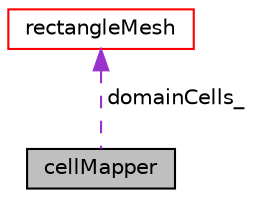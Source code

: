 digraph "cellMapper"
{
 // LATEX_PDF_SIZE
  edge [fontname="Helvetica",fontsize="10",labelfontname="Helvetica",labelfontsize="10"];
  node [fontname="Helvetica",fontsize="10",shape=record];
  Node1 [label="cellMapper",height=0.2,width=0.4,color="black", fillcolor="grey75", style="filled", fontcolor="black",tooltip=" "];
  Node2 -> Node1 [dir="back",color="darkorchid3",fontsize="10",style="dashed",label=" domainCells_" ,fontname="Helvetica"];
  Node2 [label="rectangleMesh",height=0.2,width=0.4,color="red", fillcolor="white", style="filled",URL="$classpFlow_1_1rectangleMesh.html",tooltip=" "];
}
